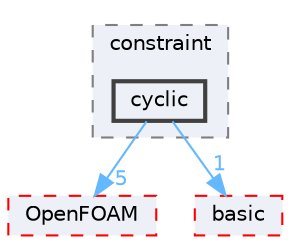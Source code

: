 digraph "src/finiteArea/faMesh/faPatches/constraint/cyclic"
{
 // LATEX_PDF_SIZE
  bgcolor="transparent";
  edge [fontname=Helvetica,fontsize=10,labelfontname=Helvetica,labelfontsize=10];
  node [fontname=Helvetica,fontsize=10,shape=box,height=0.2,width=0.4];
  compound=true
  subgraph clusterdir_153f03f4c9f1808136b4b13dc539a5ce {
    graph [ bgcolor="#edf0f7", pencolor="grey50", label="constraint", fontname=Helvetica,fontsize=10 style="filled,dashed", URL="dir_153f03f4c9f1808136b4b13dc539a5ce.html",tooltip=""]
  dir_835fa20146f26bf24b9a23176f4bb1bd [label="cyclic", fillcolor="#edf0f7", color="grey25", style="filled,bold", URL="dir_835fa20146f26bf24b9a23176f4bb1bd.html",tooltip=""];
  }
  dir_c5473ff19b20e6ec4dfe5c310b3778a8 [label="OpenFOAM", fillcolor="#edf0f7", color="red", style="filled,dashed", URL="dir_c5473ff19b20e6ec4dfe5c310b3778a8.html",tooltip=""];
  dir_c5abbf3c54c71fd48d8e8c1ae153b196 [label="basic", fillcolor="#edf0f7", color="red", style="filled,dashed", URL="dir_c5abbf3c54c71fd48d8e8c1ae153b196.html",tooltip=""];
  dir_835fa20146f26bf24b9a23176f4bb1bd->dir_c5473ff19b20e6ec4dfe5c310b3778a8 [headlabel="5", labeldistance=1.5 headhref="dir_000754_002695.html" href="dir_000754_002695.html" color="steelblue1" fontcolor="steelblue1"];
  dir_835fa20146f26bf24b9a23176f4bb1bd->dir_c5abbf3c54c71fd48d8e8c1ae153b196 [headlabel="1", labeldistance=1.5 headhref="dir_000754_000204.html" href="dir_000754_000204.html" color="steelblue1" fontcolor="steelblue1"];
}

